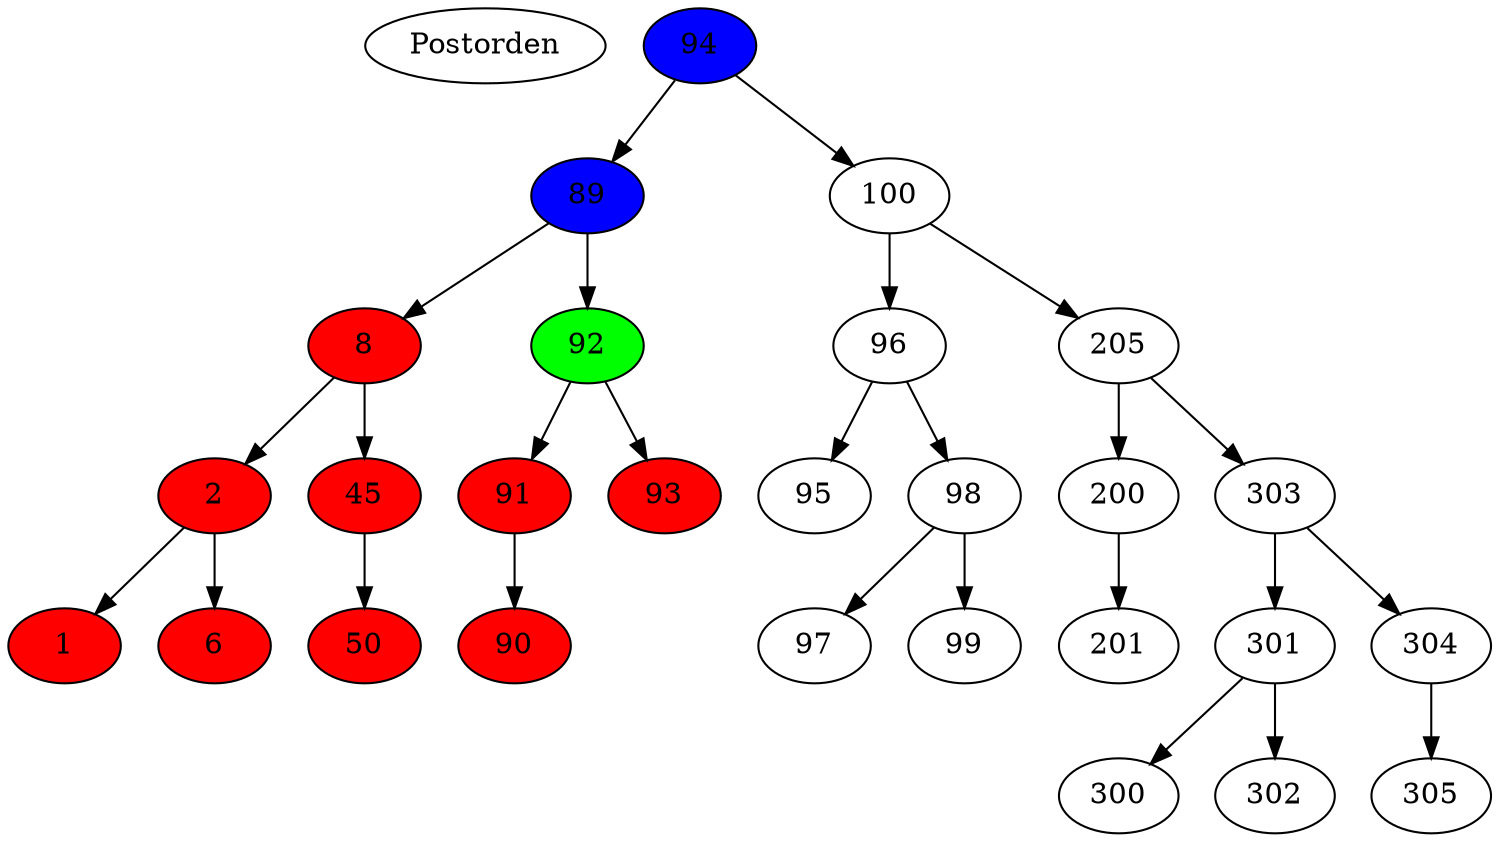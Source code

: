 digraph G{
Postorden;
94 [style=filled, fillcolor=blue];
94->89;
89 [style=filled, fillcolor=blue];
89->8;
8 [style=filled, fillcolor=red];
8->2;
2 [style=filled, fillcolor=red];
2->1;
1 [style=filled, fillcolor=red];
2->6;
6 [style=filled, fillcolor=red];
8->45;
45 [style=filled, fillcolor=red];
45->50;
50 [style=filled, fillcolor=red];
89->92;
92 [style=filled, fillcolor=green];
92->91;
91 [style=filled, fillcolor=red];
91->90;
90 [style=filled, fillcolor=red];
92->93;
93 [style=filled, fillcolor=red];
94->100;
100;
100->96;
96;
96->95;
95;
96->98;
98;
98->97;
97;
98->99;
99;
100->205;
205;
205->200;
200;
200->201;
201;
205->303;
303;
303->301;
301;
301->300;
300;
301->302;
302;
303->304;
304;
304->305;
305;

}